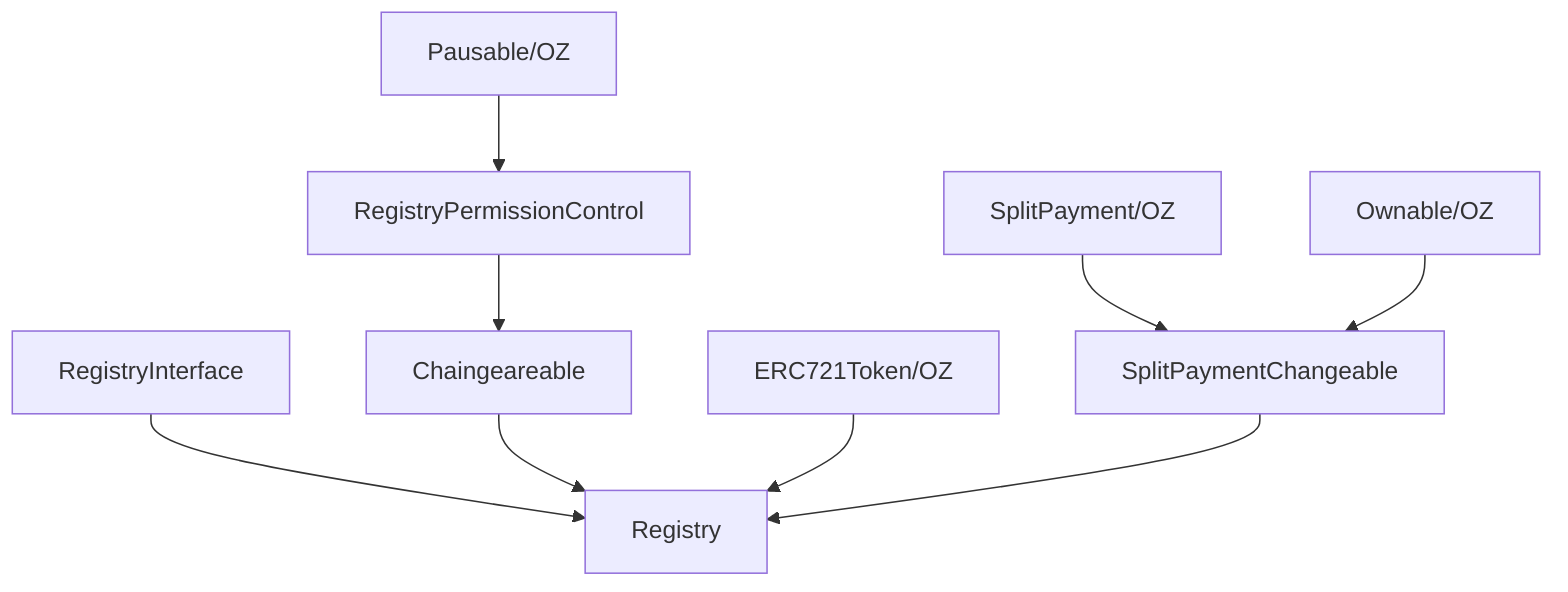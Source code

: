 graph TD;
    RegistryInterface-->Registry;
    Chaingeareable-->Registry;
    ERC721Token/OZ-->Registry;
    SplitPaymentChangeable-->Registry;
    SplitPayment/OZ-->SplitPaymentChangeable;
    RegistryPermissionControl-->Chaingeareable;

    Pausable/OZ-->RegistryPermissionControl;
    Ownable/OZ-->SplitPaymentChangeable;
